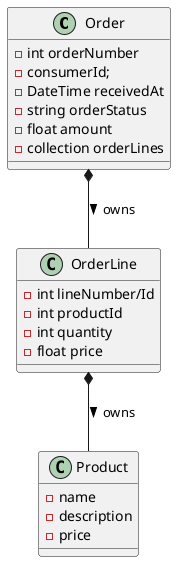 @startuml order diagram class

class Order 
{
  - int orderNumber
  - consumerId;
  - DateTime receivedAt
  - string orderStatus
  - float amount
  - collection orderLines
}

class OrderLine 
{
  - int lineNumber/Id
  - int productId
  - int quantity
  - float price
}

class Product
{
  - name
  - description
  - price
}



Order  *--  OrderLine : > owns
OrderLine *-- Product : > owns

@enduml